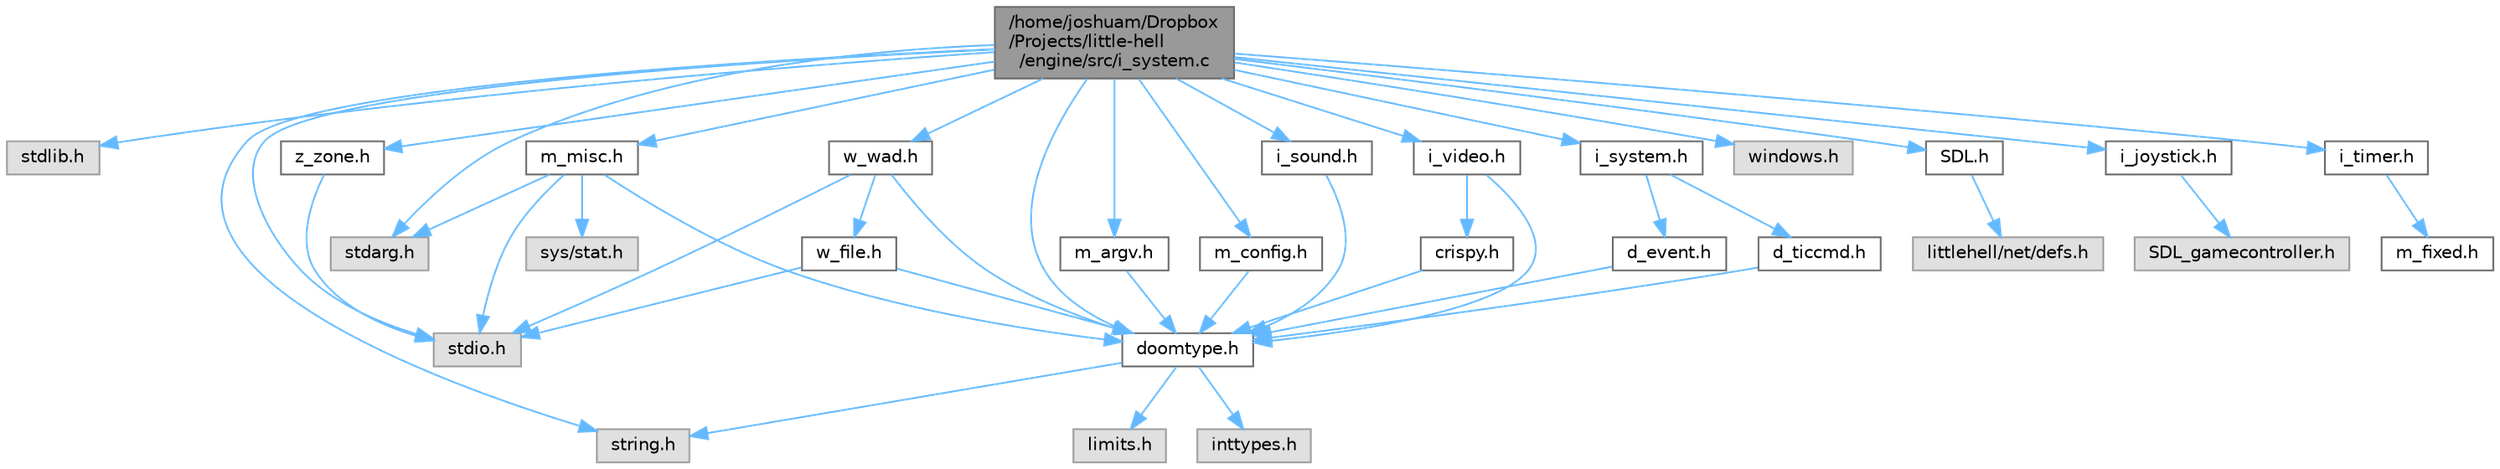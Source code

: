 digraph "/home/joshuam/Dropbox/Projects/little-hell/engine/src/i_system.c"
{
 // LATEX_PDF_SIZE
  bgcolor="transparent";
  edge [fontname=Helvetica,fontsize=10,labelfontname=Helvetica,labelfontsize=10];
  node [fontname=Helvetica,fontsize=10,shape=box,height=0.2,width=0.4];
  Node1 [label="/home/joshuam/Dropbox\l/Projects/little-hell\l/engine/src/i_system.c",height=0.2,width=0.4,color="gray40", fillcolor="grey60", style="filled", fontcolor="black",tooltip=" "];
  Node1 -> Node2 [color="steelblue1",style="solid"];
  Node2 [label="stdlib.h",height=0.2,width=0.4,color="grey60", fillcolor="#E0E0E0", style="filled",tooltip=" "];
  Node1 -> Node3 [color="steelblue1",style="solid"];
  Node3 [label="stdio.h",height=0.2,width=0.4,color="grey60", fillcolor="#E0E0E0", style="filled",tooltip=" "];
  Node1 -> Node4 [color="steelblue1",style="solid"];
  Node4 [label="string.h",height=0.2,width=0.4,color="grey60", fillcolor="#E0E0E0", style="filled",tooltip=" "];
  Node1 -> Node5 [color="steelblue1",style="solid"];
  Node5 [label="stdarg.h",height=0.2,width=0.4,color="grey60", fillcolor="#E0E0E0", style="filled",tooltip=" "];
  Node1 -> Node6 [color="steelblue1",style="solid"];
  Node6 [label="windows.h",height=0.2,width=0.4,color="grey60", fillcolor="#E0E0E0", style="filled",tooltip=" "];
  Node1 -> Node7 [color="steelblue1",style="solid"];
  Node7 [label="SDL.h",height=0.2,width=0.4,color="grey40", fillcolor="white", style="filled",URL="$sdl_8h.html",tooltip=" "];
  Node7 -> Node8 [color="steelblue1",style="solid"];
  Node8 [label="littlehell/net/defs.h",height=0.2,width=0.4,color="grey60", fillcolor="#E0E0E0", style="filled",tooltip=" "];
  Node1 -> Node9 [color="steelblue1",style="solid"];
  Node9 [label="doomtype.h",height=0.2,width=0.4,color="grey40", fillcolor="white", style="filled",URL="$doomtype_8h.html",tooltip=" "];
  Node9 -> Node4 [color="steelblue1",style="solid"];
  Node9 -> Node10 [color="steelblue1",style="solid"];
  Node10 [label="inttypes.h",height=0.2,width=0.4,color="grey60", fillcolor="#E0E0E0", style="filled",tooltip=" "];
  Node9 -> Node11 [color="steelblue1",style="solid"];
  Node11 [label="limits.h",height=0.2,width=0.4,color="grey60", fillcolor="#E0E0E0", style="filled",tooltip=" "];
  Node1 -> Node12 [color="steelblue1",style="solid"];
  Node12 [label="m_argv.h",height=0.2,width=0.4,color="grey40", fillcolor="white", style="filled",URL="$m__argv_8h.html",tooltip=" "];
  Node12 -> Node9 [color="steelblue1",style="solid"];
  Node1 -> Node13 [color="steelblue1",style="solid"];
  Node13 [label="m_config.h",height=0.2,width=0.4,color="grey40", fillcolor="white", style="filled",URL="$m__config_8h.html",tooltip=" "];
  Node13 -> Node9 [color="steelblue1",style="solid"];
  Node1 -> Node14 [color="steelblue1",style="solid"];
  Node14 [label="m_misc.h",height=0.2,width=0.4,color="grey40", fillcolor="white", style="filled",URL="$m__misc_8h.html",tooltip=" "];
  Node14 -> Node3 [color="steelblue1",style="solid"];
  Node14 -> Node5 [color="steelblue1",style="solid"];
  Node14 -> Node15 [color="steelblue1",style="solid"];
  Node15 [label="sys/stat.h",height=0.2,width=0.4,color="grey60", fillcolor="#E0E0E0", style="filled",tooltip=" "];
  Node14 -> Node9 [color="steelblue1",style="solid"];
  Node1 -> Node16 [color="steelblue1",style="solid"];
  Node16 [label="i_joystick.h",height=0.2,width=0.4,color="grey40", fillcolor="white", style="filled",URL="$i__joystick_8h.html",tooltip=" "];
  Node16 -> Node17 [color="steelblue1",style="solid"];
  Node17 [label="SDL_gamecontroller.h",height=0.2,width=0.4,color="grey60", fillcolor="#E0E0E0", style="filled",tooltip=" "];
  Node1 -> Node18 [color="steelblue1",style="solid"];
  Node18 [label="i_sound.h",height=0.2,width=0.4,color="grey40", fillcolor="white", style="filled",URL="$i__sound_8h.html",tooltip=" "];
  Node18 -> Node9 [color="steelblue1",style="solid"];
  Node1 -> Node19 [color="steelblue1",style="solid"];
  Node19 [label="i_timer.h",height=0.2,width=0.4,color="grey40", fillcolor="white", style="filled",URL="$i__timer_8h.html",tooltip=" "];
  Node19 -> Node20 [color="steelblue1",style="solid"];
  Node20 [label="m_fixed.h",height=0.2,width=0.4,color="grey40", fillcolor="white", style="filled",URL="$m__fixed_8h.html",tooltip=" "];
  Node1 -> Node21 [color="steelblue1",style="solid"];
  Node21 [label="i_video.h",height=0.2,width=0.4,color="grey40", fillcolor="white", style="filled",URL="$i__video_8h.html",tooltip=" "];
  Node21 -> Node9 [color="steelblue1",style="solid"];
  Node21 -> Node22 [color="steelblue1",style="solid"];
  Node22 [label="crispy.h",height=0.2,width=0.4,color="grey40", fillcolor="white", style="filled",URL="$crispy_8h.html",tooltip=" "];
  Node22 -> Node9 [color="steelblue1",style="solid"];
  Node1 -> Node23 [color="steelblue1",style="solid"];
  Node23 [label="i_system.h",height=0.2,width=0.4,color="grey40", fillcolor="white", style="filled",URL="$i__system_8h.html",tooltip=" "];
  Node23 -> Node24 [color="steelblue1",style="solid"];
  Node24 [label="d_ticcmd.h",height=0.2,width=0.4,color="grey40", fillcolor="white", style="filled",URL="$d__ticcmd_8h.html",tooltip=" "];
  Node24 -> Node9 [color="steelblue1",style="solid"];
  Node23 -> Node25 [color="steelblue1",style="solid"];
  Node25 [label="d_event.h",height=0.2,width=0.4,color="grey40", fillcolor="white", style="filled",URL="$d__event_8h.html",tooltip=" "];
  Node25 -> Node9 [color="steelblue1",style="solid"];
  Node1 -> Node26 [color="steelblue1",style="solid"];
  Node26 [label="w_wad.h",height=0.2,width=0.4,color="grey40", fillcolor="white", style="filled",URL="$w__wad_8h.html",tooltip=" "];
  Node26 -> Node3 [color="steelblue1",style="solid"];
  Node26 -> Node9 [color="steelblue1",style="solid"];
  Node26 -> Node27 [color="steelblue1",style="solid"];
  Node27 [label="w_file.h",height=0.2,width=0.4,color="grey40", fillcolor="white", style="filled",URL="$w__file_8h.html",tooltip=" "];
  Node27 -> Node3 [color="steelblue1",style="solid"];
  Node27 -> Node9 [color="steelblue1",style="solid"];
  Node1 -> Node28 [color="steelblue1",style="solid"];
  Node28 [label="z_zone.h",height=0.2,width=0.4,color="grey40", fillcolor="white", style="filled",URL="$z__zone_8h.html",tooltip=" "];
  Node28 -> Node3 [color="steelblue1",style="solid"];
}
